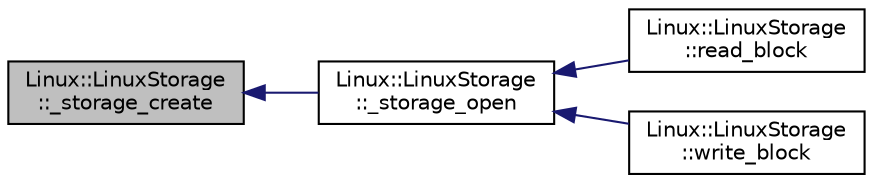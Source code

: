 digraph "Linux::LinuxStorage::_storage_create"
{
 // INTERACTIVE_SVG=YES
  edge [fontname="Helvetica",fontsize="10",labelfontname="Helvetica",labelfontsize="10"];
  node [fontname="Helvetica",fontsize="10",shape=record];
  rankdir="LR";
  Node1 [label="Linux::LinuxStorage\l::_storage_create",height=0.2,width=0.4,color="black", fillcolor="grey75", style="filled" fontcolor="black"];
  Node1 -> Node2 [dir="back",color="midnightblue",fontsize="10",style="solid",fontname="Helvetica"];
  Node2 [label="Linux::LinuxStorage\l::_storage_open",height=0.2,width=0.4,color="black", fillcolor="white", style="filled",URL="$classLinux_1_1LinuxStorage.html#a39c46a72fd5c4229af9c3ed5763628ab"];
  Node2 -> Node3 [dir="back",color="midnightblue",fontsize="10",style="solid",fontname="Helvetica"];
  Node3 [label="Linux::LinuxStorage\l::read_block",height=0.2,width=0.4,color="black", fillcolor="white", style="filled",URL="$classLinux_1_1LinuxStorage.html#aedbd09470717c39a43f4ce5302e0a51d"];
  Node2 -> Node4 [dir="back",color="midnightblue",fontsize="10",style="solid",fontname="Helvetica"];
  Node4 [label="Linux::LinuxStorage\l::write_block",height=0.2,width=0.4,color="black", fillcolor="white", style="filled",URL="$classLinux_1_1LinuxStorage.html#acdd821cdbb317b54aa79078c28e13204"];
}
